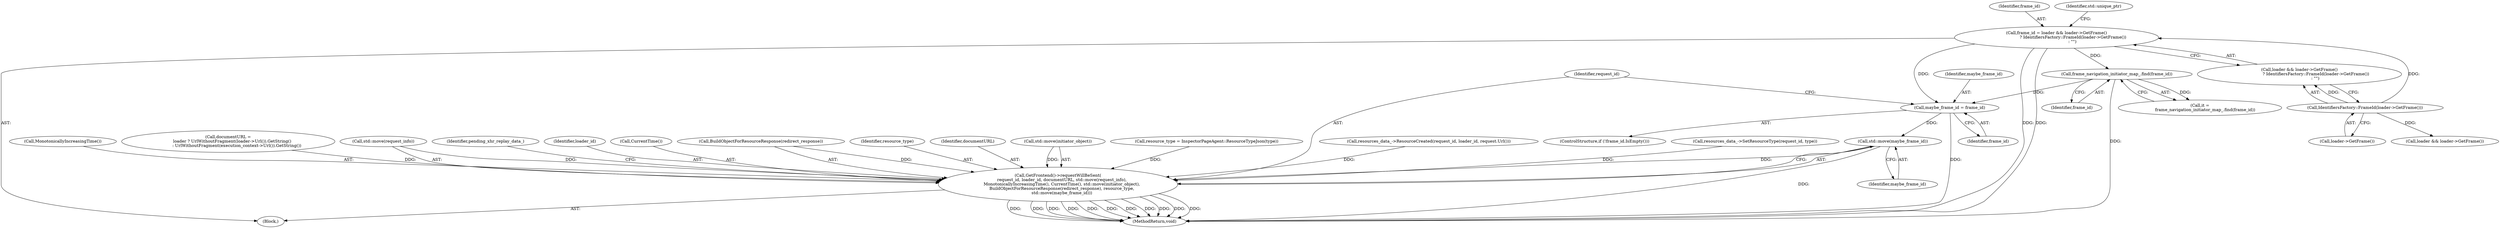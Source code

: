 digraph "0_Chrome_1c40f9042ae2d6ee7483d72998aabb5e73b2ff60_2@API" {
"1000237" [label="(Call,std::move(maybe_frame_id))"];
"1000221" [label="(Call,maybe_frame_id = frame_id)"];
"1000139" [label="(Call,frame_id = loader && loader->GetFrame()\n                         ? IdentifiersFactory::FrameId(loader->GetFrame())\n                        : \"\")"];
"1000145" [label="(Call,IdentifiersFactory::FrameId(loader->GetFrame()))"];
"1000172" [label="(Call,frame_navigation_initiator_map_.find(frame_id))"];
"1000224" [label="(Call,GetFrontend()->requestWillBeSent(\n      request_id, loader_id, documentURL, std::move(request_info),\n      MonotonicallyIncreasingTime(), CurrentTime(), std::move(initiator_object),\n      BuildObjectForResourceResponse(redirect_response), resource_type,\n      std::move(maybe_frame_id)))"];
"1000139" [label="(Call,frame_id = loader && loader->GetFrame()\n                         ? IdentifiersFactory::FrameId(loader->GetFrame())\n                        : \"\")"];
"1000224" [label="(Call,GetFrontend()->requestWillBeSent(\n      request_id, loader_id, documentURL, std::move(request_info),\n      MonotonicallyIncreasingTime(), CurrentTime(), std::move(initiator_object),\n      BuildObjectForResourceResponse(redirect_response), resource_type,\n      std::move(maybe_frame_id)))"];
"1000221" [label="(Call,maybe_frame_id = frame_id)"];
"1000122" [label="(Call,resources_data_->ResourceCreated(request_id, loader_id, request.Url()))"];
"1000232" [label="(Call,std::move(initiator_object))"];
"1000223" [label="(Identifier,frame_id)"];
"1000222" [label="(Identifier,maybe_frame_id)"];
"1000206" [label="(Call,resource_type = InspectorPageAgent::ResourceTypeJson(type))"];
"1000225" [label="(Identifier,request_id)"];
"1000141" [label="(Call,loader && loader->GetFrame()\n                         ? IdentifiersFactory::FrameId(loader->GetFrame())\n                        : \"\")"];
"1000140" [label="(Identifier,frame_id)"];
"1000156" [label="(Call,loader && loader->GetFrame())"];
"1000108" [label="(Block,)"];
"1000135" [label="(Call,resources_data_->SetResourceType(request_id, type))"];
"1000230" [label="(Call,MonotonicallyIncreasingTime())"];
"1000146" [label="(Call,loader->GetFrame())"];
"1000245" [label="(MethodReturn,void)"];
"1000237" [label="(Call,std::move(maybe_frame_id))"];
"1000211" [label="(Call,documentURL =\n      loader ? UrlWithoutFragment(loader->Url()).GetString()\n             : UrlWithoutFragment(execution_context->Url()).GetString())"];
"1000228" [label="(Call,std::move(request_info))"];
"1000241" [label="(Identifier,pending_xhr_replay_data_)"];
"1000238" [label="(Identifier,maybe_frame_id)"];
"1000226" [label="(Identifier,loader_id)"];
"1000170" [label="(Call,it =\n        frame_navigation_initiator_map_.find(frame_id))"];
"1000231" [label="(Call,CurrentTime())"];
"1000218" [label="(ControlStructure,if (!frame_id.IsEmpty()))"];
"1000145" [label="(Call,IdentifiersFactory::FrameId(loader->GetFrame()))"];
"1000173" [label="(Identifier,frame_id)"];
"1000150" [label="(Identifier,std::unique_ptr)"];
"1000234" [label="(Call,BuildObjectForResourceResponse(redirect_response))"];
"1000172" [label="(Call,frame_navigation_initiator_map_.find(frame_id))"];
"1000236" [label="(Identifier,resource_type)"];
"1000227" [label="(Identifier,documentURL)"];
"1000237" -> "1000224"  [label="AST: "];
"1000237" -> "1000238"  [label="CFG: "];
"1000238" -> "1000237"  [label="AST: "];
"1000224" -> "1000237"  [label="CFG: "];
"1000237" -> "1000245"  [label="DDG: "];
"1000237" -> "1000224"  [label="DDG: "];
"1000221" -> "1000237"  [label="DDG: "];
"1000221" -> "1000218"  [label="AST: "];
"1000221" -> "1000223"  [label="CFG: "];
"1000222" -> "1000221"  [label="AST: "];
"1000223" -> "1000221"  [label="AST: "];
"1000225" -> "1000221"  [label="CFG: "];
"1000221" -> "1000245"  [label="DDG: "];
"1000139" -> "1000221"  [label="DDG: "];
"1000172" -> "1000221"  [label="DDG: "];
"1000139" -> "1000108"  [label="AST: "];
"1000139" -> "1000141"  [label="CFG: "];
"1000140" -> "1000139"  [label="AST: "];
"1000141" -> "1000139"  [label="AST: "];
"1000150" -> "1000139"  [label="CFG: "];
"1000139" -> "1000245"  [label="DDG: "];
"1000139" -> "1000245"  [label="DDG: "];
"1000145" -> "1000139"  [label="DDG: "];
"1000139" -> "1000172"  [label="DDG: "];
"1000145" -> "1000141"  [label="AST: "];
"1000145" -> "1000146"  [label="CFG: "];
"1000146" -> "1000145"  [label="AST: "];
"1000141" -> "1000145"  [label="CFG: "];
"1000145" -> "1000141"  [label="DDG: "];
"1000145" -> "1000156"  [label="DDG: "];
"1000172" -> "1000170"  [label="AST: "];
"1000172" -> "1000173"  [label="CFG: "];
"1000173" -> "1000172"  [label="AST: "];
"1000170" -> "1000172"  [label="CFG: "];
"1000172" -> "1000245"  [label="DDG: "];
"1000172" -> "1000170"  [label="DDG: "];
"1000224" -> "1000108"  [label="AST: "];
"1000225" -> "1000224"  [label="AST: "];
"1000226" -> "1000224"  [label="AST: "];
"1000227" -> "1000224"  [label="AST: "];
"1000228" -> "1000224"  [label="AST: "];
"1000230" -> "1000224"  [label="AST: "];
"1000231" -> "1000224"  [label="AST: "];
"1000232" -> "1000224"  [label="AST: "];
"1000234" -> "1000224"  [label="AST: "];
"1000236" -> "1000224"  [label="AST: "];
"1000241" -> "1000224"  [label="CFG: "];
"1000224" -> "1000245"  [label="DDG: "];
"1000224" -> "1000245"  [label="DDG: "];
"1000224" -> "1000245"  [label="DDG: "];
"1000224" -> "1000245"  [label="DDG: "];
"1000224" -> "1000245"  [label="DDG: "];
"1000224" -> "1000245"  [label="DDG: "];
"1000224" -> "1000245"  [label="DDG: "];
"1000224" -> "1000245"  [label="DDG: "];
"1000224" -> "1000245"  [label="DDG: "];
"1000224" -> "1000245"  [label="DDG: "];
"1000224" -> "1000245"  [label="DDG: "];
"1000135" -> "1000224"  [label="DDG: "];
"1000122" -> "1000224"  [label="DDG: "];
"1000211" -> "1000224"  [label="DDG: "];
"1000228" -> "1000224"  [label="DDG: "];
"1000232" -> "1000224"  [label="DDG: "];
"1000234" -> "1000224"  [label="DDG: "];
"1000206" -> "1000224"  [label="DDG: "];
}
